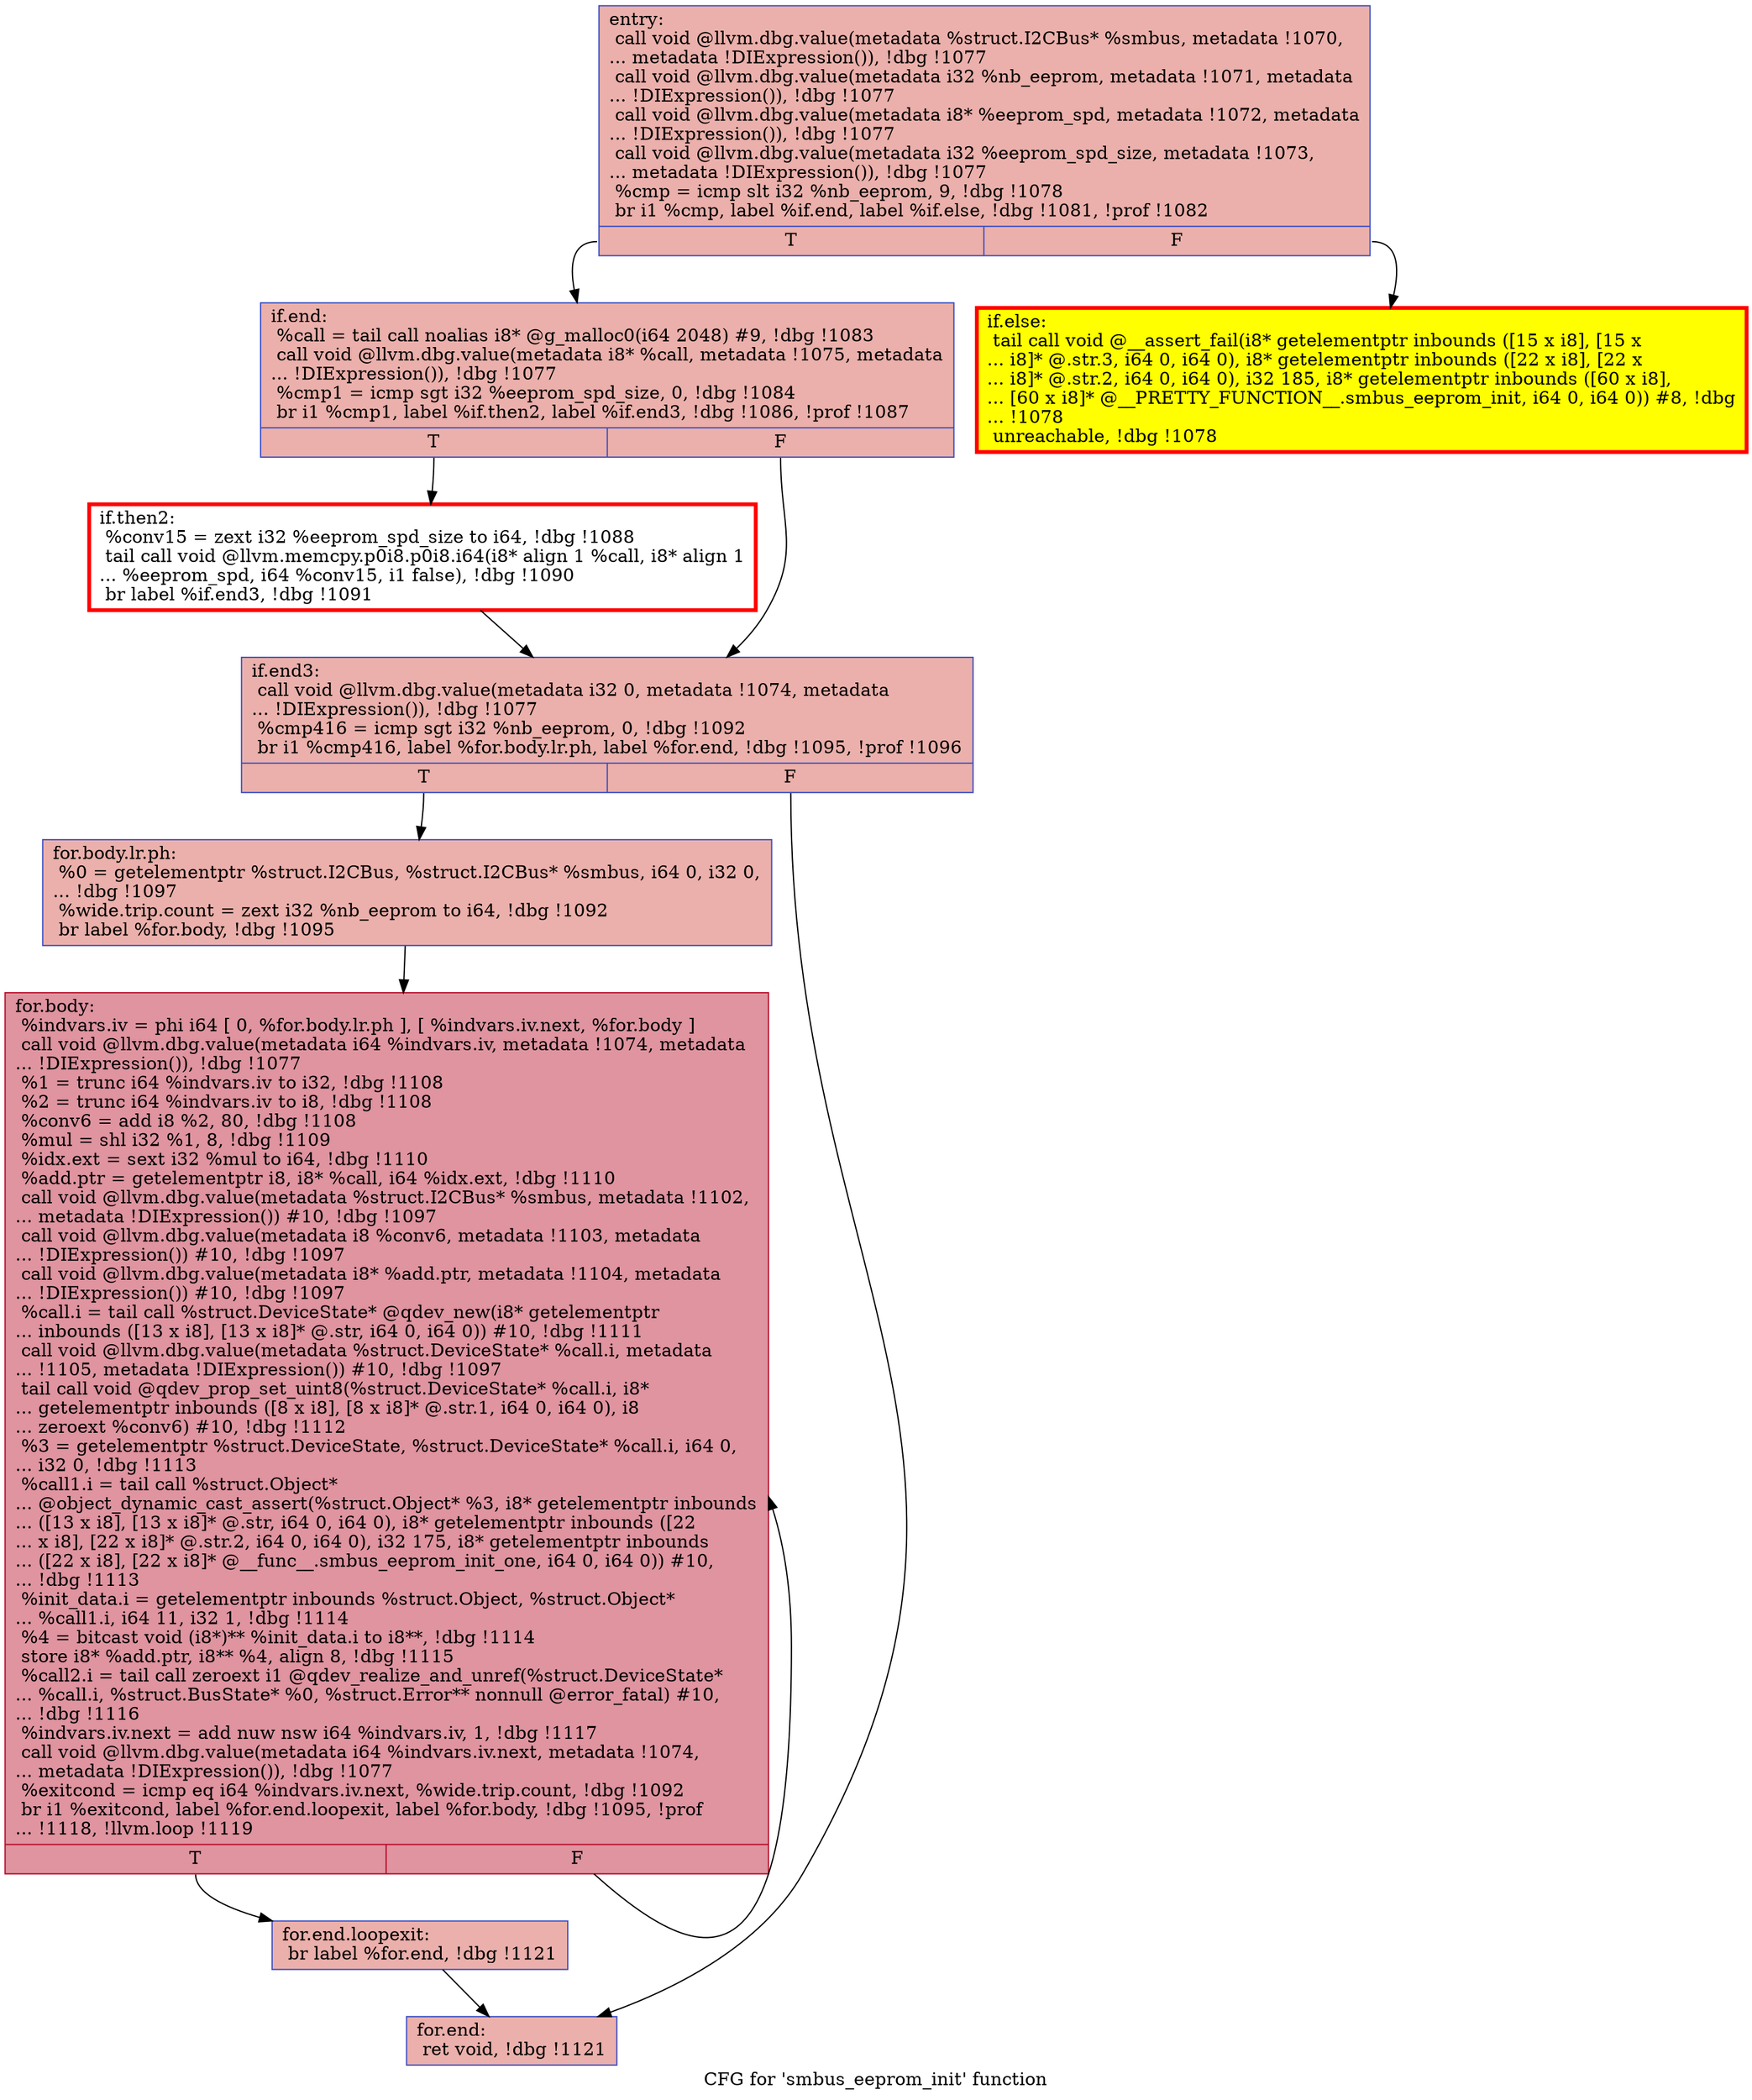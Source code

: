 digraph "CFG for 'smbus_eeprom_init' function" {
	label="CFG for 'smbus_eeprom_init' function";

	Node0x5577845bd550 [shape=record,color="#3d50c3ff", style=filled, fillcolor="#d24b4070",label="{entry:\l  call void @llvm.dbg.value(metadata %struct.I2CBus* %smbus, metadata !1070,\l... metadata !DIExpression()), !dbg !1077\l  call void @llvm.dbg.value(metadata i32 %nb_eeprom, metadata !1071, metadata\l... !DIExpression()), !dbg !1077\l  call void @llvm.dbg.value(metadata i8* %eeprom_spd, metadata !1072, metadata\l... !DIExpression()), !dbg !1077\l  call void @llvm.dbg.value(metadata i32 %eeprom_spd_size, metadata !1073,\l... metadata !DIExpression()), !dbg !1077\l  %cmp = icmp slt i32 %nb_eeprom, 9, !dbg !1078\l  br i1 %cmp, label %if.end, label %if.else, !dbg !1081, !prof !1082\l|{<s0>T|<s1>F}}"];
	Node0x5577845bd550:s0 -> Node0x5577845c11f0;
	Node0x5577845bd550:s1 -> Node0x5577845c1240;
	Node0x5577845c1240 [shape=record,penwidth=3.0, style="filled", color="red", fillcolor="yellow",label="{if.else:                                          \l  tail call void @__assert_fail(i8* getelementptr inbounds ([15 x i8], [15 x\l... i8]* @.str.3, i64 0, i64 0), i8* getelementptr inbounds ([22 x i8], [22 x\l... i8]* @.str.2, i64 0, i64 0), i32 185, i8* getelementptr inbounds ([60 x i8],\l... [60 x i8]* @__PRETTY_FUNCTION__.smbus_eeprom_init, i64 0, i64 0)) #8, !dbg\l... !1078\l  unreachable, !dbg !1078\l}"];
	Node0x5577845c11f0 [shape=record,color="#3d50c3ff", style=filled, fillcolor="#d24b4070",label="{if.end:                                           \l  %call = tail call noalias i8* @g_malloc0(i64 2048) #9, !dbg !1083\l  call void @llvm.dbg.value(metadata i8* %call, metadata !1075, metadata\l... !DIExpression()), !dbg !1077\l  %cmp1 = icmp sgt i32 %eeprom_spd_size, 0, !dbg !1084\l  br i1 %cmp1, label %if.then2, label %if.end3, !dbg !1086, !prof !1087\l|{<s0>T|<s1>F}}"];
	Node0x5577845c11f0:s0 -> Node0x5577845c5770;
	Node0x5577845c11f0:s1 -> Node0x5577845c57c0;
	Node0x5577845c5770 [shape=record,penwidth=3.0, color="red",label="{if.then2:                                         \l  %conv15 = zext i32 %eeprom_spd_size to i64, !dbg !1088\l  tail call void @llvm.memcpy.p0i8.p0i8.i64(i8* align 1 %call, i8* align 1\l... %eeprom_spd, i64 %conv15, i1 false), !dbg !1090\l  br label %if.end3, !dbg !1091\l}"];
	Node0x5577845c5770 -> Node0x5577845c57c0;
	Node0x5577845c57c0 [shape=record,color="#3d50c3ff", style=filled, fillcolor="#d24b4070",label="{if.end3:                                          \l  call void @llvm.dbg.value(metadata i32 0, metadata !1074, metadata\l... !DIExpression()), !dbg !1077\l  %cmp416 = icmp sgt i32 %nb_eeprom, 0, !dbg !1092\l  br i1 %cmp416, label %for.body.lr.ph, label %for.end, !dbg !1095, !prof !1096\l|{<s0>T|<s1>F}}"];
	Node0x5577845c57c0:s0 -> Node0x5577845c4dc0;
	Node0x5577845c57c0:s1 -> Node0x5577845c4870;
	Node0x5577845c4dc0 [shape=record,color="#3d50c3ff", style=filled, fillcolor="#d24b4070",label="{for.body.lr.ph:                                   \l  %0 = getelementptr %struct.I2CBus, %struct.I2CBus* %smbus, i64 0, i32 0,\l... !dbg !1097\l  %wide.trip.count = zext i32 %nb_eeprom to i64, !dbg !1092\l  br label %for.body, !dbg !1095\l}"];
	Node0x5577845c4dc0 -> Node0x5577845c7210;
	Node0x5577845c7210 [shape=record,color="#b70d28ff", style=filled, fillcolor="#b70d2870",label="{for.body:                                         \l  %indvars.iv = phi i64 [ 0, %for.body.lr.ph ], [ %indvars.iv.next, %for.body ]\l  call void @llvm.dbg.value(metadata i64 %indvars.iv, metadata !1074, metadata\l... !DIExpression()), !dbg !1077\l  %1 = trunc i64 %indvars.iv to i32, !dbg !1108\l  %2 = trunc i64 %indvars.iv to i8, !dbg !1108\l  %conv6 = add i8 %2, 80, !dbg !1108\l  %mul = shl i32 %1, 8, !dbg !1109\l  %idx.ext = sext i32 %mul to i64, !dbg !1110\l  %add.ptr = getelementptr i8, i8* %call, i64 %idx.ext, !dbg !1110\l  call void @llvm.dbg.value(metadata %struct.I2CBus* %smbus, metadata !1102,\l... metadata !DIExpression()) #10, !dbg !1097\l  call void @llvm.dbg.value(metadata i8 %conv6, metadata !1103, metadata\l... !DIExpression()) #10, !dbg !1097\l  call void @llvm.dbg.value(metadata i8* %add.ptr, metadata !1104, metadata\l... !DIExpression()) #10, !dbg !1097\l  %call.i = tail call %struct.DeviceState* @qdev_new(i8* getelementptr\l... inbounds ([13 x i8], [13 x i8]* @.str, i64 0, i64 0)) #10, !dbg !1111\l  call void @llvm.dbg.value(metadata %struct.DeviceState* %call.i, metadata\l... !1105, metadata !DIExpression()) #10, !dbg !1097\l  tail call void @qdev_prop_set_uint8(%struct.DeviceState* %call.i, i8*\l... getelementptr inbounds ([8 x i8], [8 x i8]* @.str.1, i64 0, i64 0), i8\l... zeroext %conv6) #10, !dbg !1112\l  %3 = getelementptr %struct.DeviceState, %struct.DeviceState* %call.i, i64 0,\l... i32 0, !dbg !1113\l  %call1.i = tail call %struct.Object*\l... @object_dynamic_cast_assert(%struct.Object* %3, i8* getelementptr inbounds\l... ([13 x i8], [13 x i8]* @.str, i64 0, i64 0), i8* getelementptr inbounds ([22\l... x i8], [22 x i8]* @.str.2, i64 0, i64 0), i32 175, i8* getelementptr inbounds\l... ([22 x i8], [22 x i8]* @__func__.smbus_eeprom_init_one, i64 0, i64 0)) #10,\l... !dbg !1113\l  %init_data.i = getelementptr inbounds %struct.Object, %struct.Object*\l... %call1.i, i64 11, i32 1, !dbg !1114\l  %4 = bitcast void (i8*)** %init_data.i to i8**, !dbg !1114\l  store i8* %add.ptr, i8** %4, align 8, !dbg !1115\l  %call2.i = tail call zeroext i1 @qdev_realize_and_unref(%struct.DeviceState*\l... %call.i, %struct.BusState* %0, %struct.Error** nonnull @error_fatal) #10,\l... !dbg !1116\l  %indvars.iv.next = add nuw nsw i64 %indvars.iv, 1, !dbg !1117\l  call void @llvm.dbg.value(metadata i64 %indvars.iv.next, metadata !1074,\l... metadata !DIExpression()), !dbg !1077\l  %exitcond = icmp eq i64 %indvars.iv.next, %wide.trip.count, !dbg !1092\l  br i1 %exitcond, label %for.end.loopexit, label %for.body, !dbg !1095, !prof\l... !1118, !llvm.loop !1119\l|{<s0>T|<s1>F}}"];
	Node0x5577845c7210:s0 -> Node0x55778474dbe0;
	Node0x5577845c7210:s1 -> Node0x5577845c7210;
	Node0x55778474dbe0 [shape=record,color="#3d50c3ff", style=filled, fillcolor="#d24b4070",label="{for.end.loopexit:                                 \l  br label %for.end, !dbg !1121\l}"];
	Node0x55778474dbe0 -> Node0x5577845c4870;
	Node0x5577845c4870 [shape=record,color="#3d50c3ff", style=filled, fillcolor="#d24b4070",label="{for.end:                                          \l  ret void, !dbg !1121\l}"];
}
